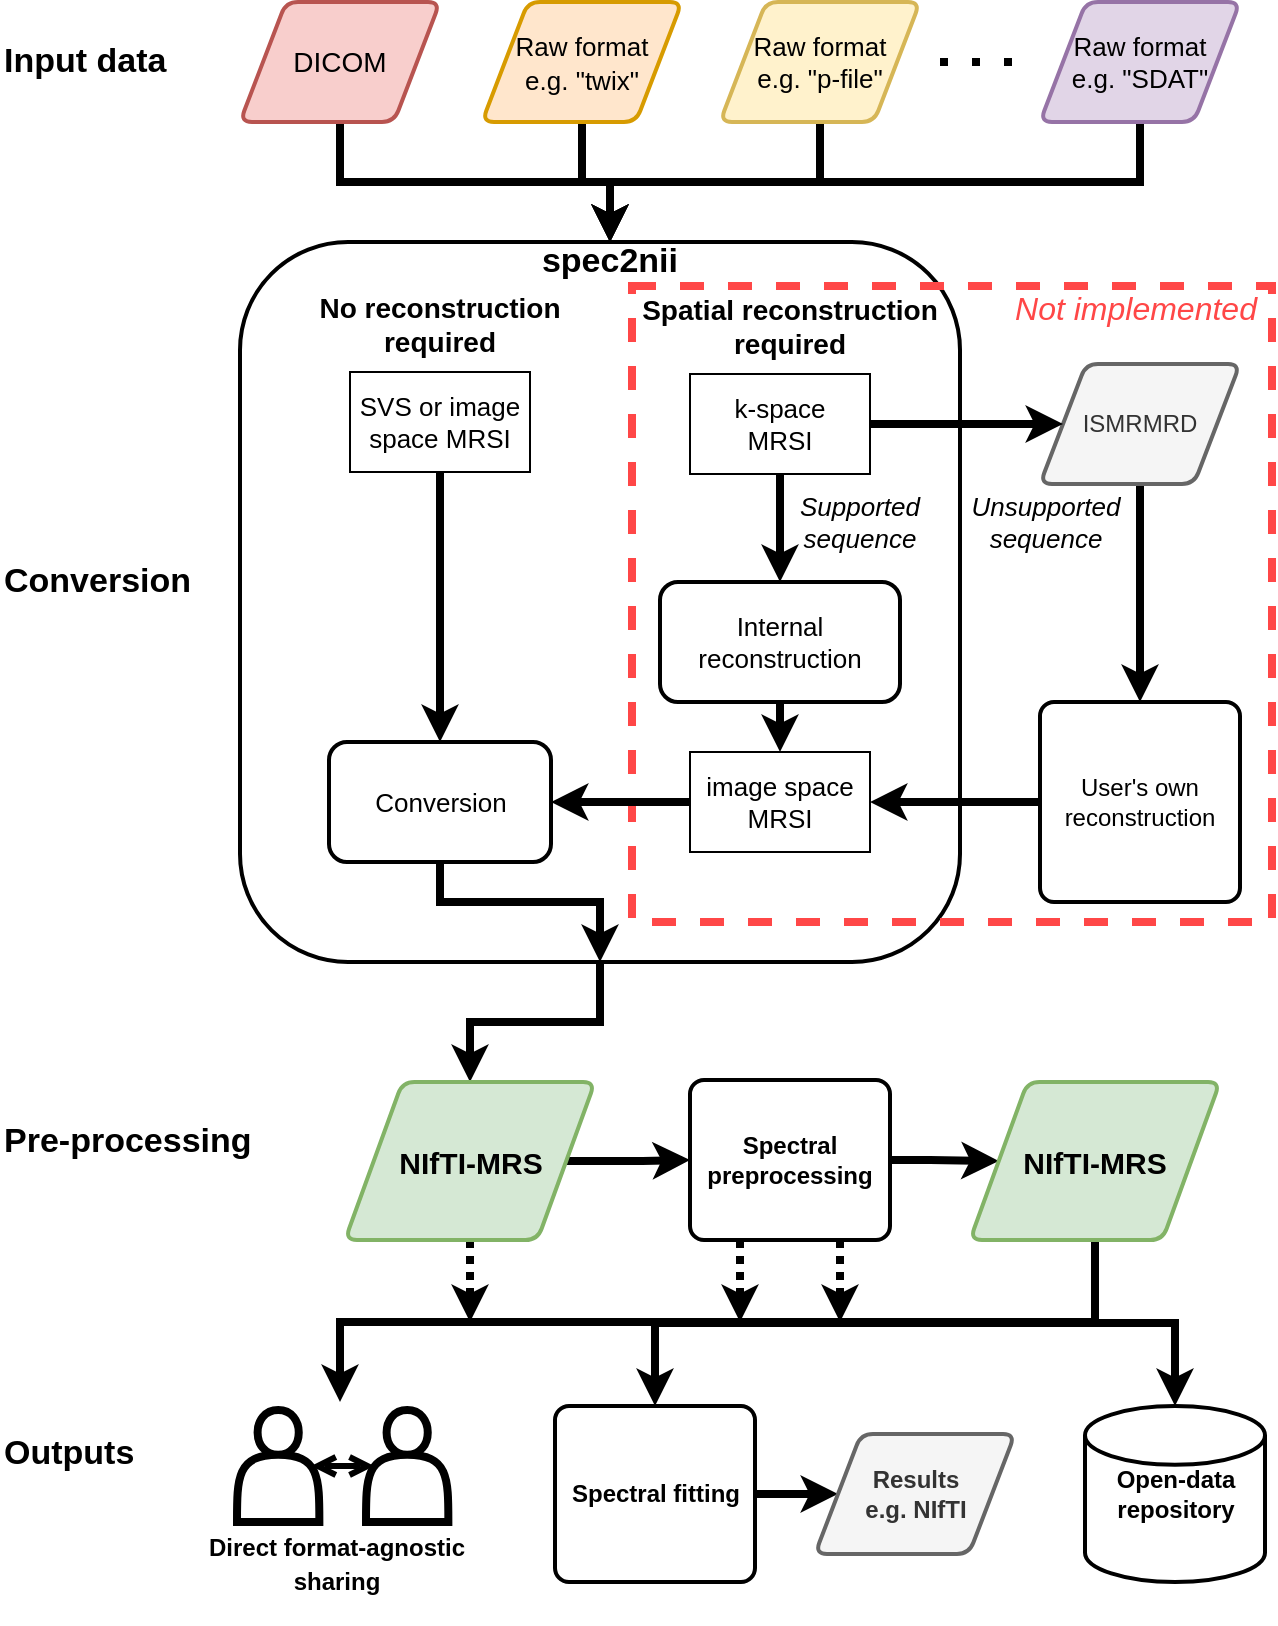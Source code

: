 <mxfile version="14.9.6" type="device"><diagram id="LvPQ56uz3J2UTYcXpbZM" name="Pipeline"><mxGraphModel dx="946" dy="615" grid="1" gridSize="10" guides="1" tooltips="1" connect="1" arrows="1" fold="1" page="1" pageScale="1" pageWidth="1169" pageHeight="827" math="0" shadow="0"><root><mxCell id="0"/><mxCell id="1" parent="0"/><mxCell id="C3MQzAKyUX1U7RvUU0R5-35" style="edgeStyle=orthogonalEdgeStyle;rounded=0;orthogonalLoop=1;jettySize=auto;html=1;exitX=0.5;exitY=1;exitDx=0;exitDy=0;strokeWidth=4;" parent="1" source="Zyc1vUEMkvaArHKFWosd-14" target="mDtBoQW-28oF1poUOZuv-18" edge="1"><mxGeometry relative="1" as="geometry"/></mxCell><mxCell id="Zyc1vUEMkvaArHKFWosd-14" value="" style="rounded=1;whiteSpace=wrap;html=1;strokeWidth=2;fillColor=#FFFFFF;fontSize=13;align=left;" parent="1" vertex="1"><mxGeometry x="200" y="180" width="360" height="360" as="geometry"/></mxCell><mxCell id="mDtBoQW-28oF1poUOZuv-33" value="&lt;p style=&quot;line-height: 70%&quot;&gt;&lt;/p&gt;&lt;h3&gt;&lt;br&gt;&lt;/h3&gt;&lt;div&gt;&lt;br&gt;&lt;/div&gt;&lt;div&gt;&lt;br&gt;&lt;/div&gt;&lt;div&gt;&lt;br&gt;&lt;/div&gt;&lt;div&gt;&lt;br&gt;&lt;/div&gt;&lt;div&gt;&lt;br&gt;&lt;/div&gt;&lt;div&gt;&lt;br&gt;&lt;/div&gt;&lt;div&gt;&lt;br&gt;&lt;/div&gt;&lt;div&gt;&lt;br&gt;&lt;/div&gt;&lt;p&gt;&lt;/p&gt;" style="rounded=0;whiteSpace=wrap;html=1;dashed=1;strokeWidth=4;align=left;fillColor=none;strokeColor=#FF4747;" parent="1" vertex="1"><mxGeometry x="396" y="202" width="320" height="318" as="geometry"/></mxCell><mxCell id="C3MQzAKyUX1U7RvUU0R5-30" style="edgeStyle=orthogonalEdgeStyle;rounded=0;orthogonalLoop=1;jettySize=auto;html=1;exitX=0.5;exitY=1;exitDx=0;exitDy=0;entryX=0.5;entryY=0;entryDx=0;entryDy=0;strokeWidth=4;" parent="1" source="mDtBoQW-28oF1poUOZuv-1" target="t_RwPbz3N-wWr6iaxX5n-1" edge="1"><mxGeometry relative="1" as="geometry"/></mxCell><mxCell id="mDtBoQW-28oF1poUOZuv-1" value="DICOM" style="shape=parallelogram;html=1;strokeWidth=2;perimeter=parallelogramPerimeter;whiteSpace=wrap;rounded=1;arcSize=12;size=0.23;fillColor=#f8cecc;strokeColor=#b85450;fontSize=14;" parent="1" vertex="1"><mxGeometry x="200" y="60" width="100" height="60" as="geometry"/></mxCell><mxCell id="C3MQzAKyUX1U7RvUU0R5-32" style="edgeStyle=orthogonalEdgeStyle;rounded=0;orthogonalLoop=1;jettySize=auto;html=1;exitX=0.5;exitY=1;exitDx=0;exitDy=0;entryX=0.5;entryY=0;entryDx=0;entryDy=0;strokeWidth=4;" parent="1" source="mDtBoQW-28oF1poUOZuv-2" target="t_RwPbz3N-wWr6iaxX5n-1" edge="1"><mxGeometry relative="1" as="geometry"/></mxCell><mxCell id="mDtBoQW-28oF1poUOZuv-2" value="&lt;font style=&quot;font-size: 13px&quot;&gt;Raw format&lt;br&gt;e.g. &quot;twix&quot;&lt;/font&gt;" style="shape=parallelogram;html=1;strokeWidth=2;perimeter=parallelogramPerimeter;whiteSpace=wrap;rounded=1;arcSize=12;size=0.23;fillColor=#ffe6cc;strokeColor=#d79b00;fontSize=14;" parent="1" vertex="1"><mxGeometry x="321" y="60" width="100" height="60" as="geometry"/></mxCell><mxCell id="C3MQzAKyUX1U7RvUU0R5-33" style="edgeStyle=orthogonalEdgeStyle;rounded=0;orthogonalLoop=1;jettySize=auto;html=1;exitX=0.5;exitY=1;exitDx=0;exitDy=0;entryX=0.5;entryY=0;entryDx=0;entryDy=0;strokeWidth=4;" parent="1" source="mDtBoQW-28oF1poUOZuv-3" target="t_RwPbz3N-wWr6iaxX5n-1" edge="1"><mxGeometry relative="1" as="geometry"/></mxCell><mxCell id="mDtBoQW-28oF1poUOZuv-3" value="&lt;font style=&quot;font-size: 13px&quot;&gt;Raw format&lt;br&gt;&lt;span&gt;e.g. &quot;p-file&quot;&lt;/span&gt;&lt;/font&gt;" style="shape=parallelogram;html=1;strokeWidth=2;perimeter=parallelogramPerimeter;whiteSpace=wrap;rounded=1;arcSize=12;size=0.23;fillColor=#fff2cc;strokeColor=#d6b656;" parent="1" vertex="1"><mxGeometry x="440" y="60" width="100" height="60" as="geometry"/></mxCell><mxCell id="C3MQzAKyUX1U7RvUU0R5-34" style="edgeStyle=orthogonalEdgeStyle;rounded=0;orthogonalLoop=1;jettySize=auto;html=1;exitX=0.5;exitY=1;exitDx=0;exitDy=0;entryX=0.5;entryY=0;entryDx=0;entryDy=0;strokeWidth=4;" parent="1" source="mDtBoQW-28oF1poUOZuv-4" target="t_RwPbz3N-wWr6iaxX5n-1" edge="1"><mxGeometry relative="1" as="geometry"/></mxCell><mxCell id="mDtBoQW-28oF1poUOZuv-4" value="&lt;span style=&quot;font-size: 13px;&quot;&gt;Raw format&lt;/span&gt;&lt;br style=&quot;font-size: 13px;&quot;&gt;&lt;span style=&quot;font-size: 13px;&quot;&gt;e.g. &quot;SDAT&quot;&lt;/span&gt;" style="shape=parallelogram;html=1;strokeWidth=2;perimeter=parallelogramPerimeter;whiteSpace=wrap;rounded=1;arcSize=12;size=0.23;fillColor=#e1d5e7;strokeColor=#9673a6;fontSize=13;" parent="1" vertex="1"><mxGeometry x="600" y="60" width="100" height="60" as="geometry"/></mxCell><mxCell id="mDtBoQW-28oF1poUOZuv-6" value="" style="endArrow=none;dashed=1;html=1;dashPattern=1 3;strokeWidth=4;" parent="1" edge="1"><mxGeometry width="50" height="50" relative="1" as="geometry"><mxPoint x="550" y="90" as="sourcePoint"/><mxPoint x="590" y="90" as="targetPoint"/></mxGeometry></mxCell><mxCell id="mDtBoQW-28oF1poUOZuv-24" style="edgeStyle=orthogonalEdgeStyle;rounded=0;orthogonalLoop=1;jettySize=auto;html=1;exitX=1;exitY=0.5;exitDx=0;exitDy=0;strokeWidth=4;entryX=0;entryY=0.5;entryDx=0;entryDy=0;" parent="1" source="mDtBoQW-28oF1poUOZuv-9" target="mDtBoQW-28oF1poUOZuv-23" edge="1"><mxGeometry relative="1" as="geometry"><mxPoint x="680" y="600" as="targetPoint"/></mxGeometry></mxCell><mxCell id="DUmzU6QZfe5AdubFp_4l-6" style="edgeStyle=orthogonalEdgeStyle;rounded=0;orthogonalLoop=1;jettySize=auto;html=1;exitX=0.25;exitY=1;exitDx=0;exitDy=0;dashed=1;startArrow=none;startFill=0;endArrow=classic;endFill=1;strokeWidth=4;dashPattern=1 1;" edge="1" parent="1" source="mDtBoQW-28oF1poUOZuv-9"><mxGeometry relative="1" as="geometry"><mxPoint x="450" y="720" as="targetPoint"/></mxGeometry></mxCell><mxCell id="DUmzU6QZfe5AdubFp_4l-7" style="edgeStyle=orthogonalEdgeStyle;rounded=0;orthogonalLoop=1;jettySize=auto;html=1;exitX=0.75;exitY=1;exitDx=0;exitDy=0;dashed=1;startArrow=none;startFill=0;endArrow=classic;endFill=1;strokeWidth=4;dashPattern=1 1;" edge="1" parent="1" source="mDtBoQW-28oF1poUOZuv-9"><mxGeometry relative="1" as="geometry"><mxPoint x="500" y="720" as="targetPoint"/></mxGeometry></mxCell><mxCell id="mDtBoQW-28oF1poUOZuv-9" value="&lt;b&gt;Spectral preprocessing&lt;/b&gt;" style="rounded=1;whiteSpace=wrap;html=1;absoluteArcSize=1;arcSize=14;strokeWidth=2;" parent="1" vertex="1"><mxGeometry x="425" y="599" width="100" height="80" as="geometry"/></mxCell><mxCell id="mDtBoQW-28oF1poUOZuv-20" style="edgeStyle=orthogonalEdgeStyle;rounded=0;orthogonalLoop=1;jettySize=auto;html=1;exitX=1;exitY=0.5;exitDx=0;exitDy=0;strokeWidth=4;" parent="1" source="mDtBoQW-28oF1poUOZuv-18" target="mDtBoQW-28oF1poUOZuv-9" edge="1"><mxGeometry relative="1" as="geometry"/></mxCell><mxCell id="DUmzU6QZfe5AdubFp_4l-5" style="edgeStyle=orthogonalEdgeStyle;rounded=0;orthogonalLoop=1;jettySize=auto;html=1;exitX=0.5;exitY=1;exitDx=0;exitDy=0;startArrow=none;startFill=0;endArrow=classic;endFill=1;strokeWidth=4;dashed=1;dashPattern=1 1;" edge="1" parent="1" source="mDtBoQW-28oF1poUOZuv-18"><mxGeometry relative="1" as="geometry"><mxPoint x="315" y="720" as="targetPoint"/></mxGeometry></mxCell><mxCell id="mDtBoQW-28oF1poUOZuv-18" value="&lt;b&gt;&lt;font style=&quot;font-size: 15px&quot;&gt;NIfTI-MRS&lt;/font&gt;&lt;/b&gt;" style="shape=parallelogram;html=1;strokeWidth=2;perimeter=parallelogramPerimeter;whiteSpace=wrap;rounded=1;arcSize=12;size=0.23;fillColor=#d5e8d4;strokeColor=#82b366;" parent="1" vertex="1"><mxGeometry x="252.5" y="600" width="125" height="79" as="geometry"/></mxCell><mxCell id="mDtBoQW-28oF1poUOZuv-41" style="edgeStyle=orthogonalEdgeStyle;rounded=0;orthogonalLoop=1;jettySize=auto;html=1;exitX=1;exitY=0.5;exitDx=0;exitDy=0;strokeWidth=4;" parent="1" source="mDtBoQW-28oF1poUOZuv-21" target="mDtBoQW-28oF1poUOZuv-39" edge="1"><mxGeometry relative="1" as="geometry"/></mxCell><mxCell id="mDtBoQW-28oF1poUOZuv-21" value="&lt;b&gt;Spectral fitting&lt;/b&gt;" style="rounded=1;whiteSpace=wrap;html=1;absoluteArcSize=1;arcSize=14;strokeWidth=2;" parent="1" vertex="1"><mxGeometry x="357.5" y="762" width="100" height="88" as="geometry"/></mxCell><mxCell id="C3MQzAKyUX1U7RvUU0R5-8" style="edgeStyle=orthogonalEdgeStyle;rounded=0;orthogonalLoop=1;jettySize=auto;html=1;exitX=0.5;exitY=1;exitDx=0;exitDy=0;strokeWidth=4;" parent="1" source="mDtBoQW-28oF1poUOZuv-23" edge="1"><mxGeometry relative="1" as="geometry"><mxPoint x="250" y="760" as="targetPoint"/><Array as="points"><mxPoint x="628" y="720"/><mxPoint x="250" y="720"/></Array></mxGeometry></mxCell><mxCell id="C3MQzAKyUX1U7RvUU0R5-9" style="edgeStyle=orthogonalEdgeStyle;rounded=0;orthogonalLoop=1;jettySize=auto;html=1;exitX=0.5;exitY=1;exitDx=0;exitDy=0;entryX=0.5;entryY=0;entryDx=0;entryDy=0;strokeWidth=4;" parent="1" source="mDtBoQW-28oF1poUOZuv-23" target="mDtBoQW-28oF1poUOZuv-21" edge="1"><mxGeometry relative="1" as="geometry"/></mxCell><mxCell id="C3MQzAKyUX1U7RvUU0R5-10" style="edgeStyle=orthogonalEdgeStyle;rounded=0;orthogonalLoop=1;jettySize=auto;html=1;exitX=0.5;exitY=1;exitDx=0;exitDy=0;entryX=0.5;entryY=0;entryDx=0;entryDy=0;entryPerimeter=0;strokeWidth=4;" parent="1" source="mDtBoQW-28oF1poUOZuv-23" target="mDtBoQW-28oF1poUOZuv-42" edge="1"><mxGeometry relative="1" as="geometry"/></mxCell><mxCell id="mDtBoQW-28oF1poUOZuv-23" value="&lt;b&gt;&lt;font style=&quot;font-size: 15px&quot;&gt;NIfTI-MRS&lt;/font&gt;&lt;/b&gt;" style="shape=parallelogram;html=1;strokeWidth=2;perimeter=parallelogramPerimeter;whiteSpace=wrap;rounded=1;arcSize=12;size=0.23;fillColor=#d5e8d4;strokeColor=#82b366;" parent="1" vertex="1"><mxGeometry x="565" y="600" width="125" height="79" as="geometry"/></mxCell><mxCell id="mDtBoQW-28oF1poUOZuv-30" style="edgeStyle=orthogonalEdgeStyle;rounded=0;orthogonalLoop=1;jettySize=auto;html=1;exitX=0.5;exitY=1;exitDx=0;exitDy=0;strokeWidth=4;" parent="1" source="mDtBoQW-28oF1poUOZuv-26" target="mDtBoQW-28oF1poUOZuv-28" edge="1"><mxGeometry relative="1" as="geometry"/></mxCell><mxCell id="mDtBoQW-28oF1poUOZuv-26" value="ISMRMRD" style="shape=parallelogram;html=1;strokeWidth=2;perimeter=parallelogramPerimeter;whiteSpace=wrap;rounded=1;arcSize=12;size=0.23;fillColor=#f5f5f5;strokeColor=#666666;fontColor=#333333;" parent="1" vertex="1"><mxGeometry x="600" y="241" width="100" height="60" as="geometry"/></mxCell><mxCell id="C3MQzAKyUX1U7RvUU0R5-29" style="edgeStyle=orthogonalEdgeStyle;rounded=0;orthogonalLoop=1;jettySize=auto;html=1;exitX=0;exitY=0.5;exitDx=0;exitDy=0;entryX=1;entryY=0.5;entryDx=0;entryDy=0;strokeWidth=4;" parent="1" source="mDtBoQW-28oF1poUOZuv-28" target="C3MQzAKyUX1U7RvUU0R5-17" edge="1"><mxGeometry relative="1" as="geometry"/></mxCell><mxCell id="mDtBoQW-28oF1poUOZuv-28" value="User's own reconstruction" style="rounded=1;whiteSpace=wrap;html=1;absoluteArcSize=1;arcSize=14;strokeWidth=2;" parent="1" vertex="1"><mxGeometry x="600" y="410" width="100" height="100" as="geometry"/></mxCell><mxCell id="mDtBoQW-28oF1poUOZuv-37" value="&lt;h3&gt;&lt;font style=&quot;font-size: 17px&quot;&gt;Input data&lt;/font&gt;&lt;/h3&gt;" style="text;html=1;strokeColor=none;fillColor=none;align=left;verticalAlign=middle;whiteSpace=wrap;rounded=0;dashed=1;fontSize=14;" parent="1" vertex="1"><mxGeometry x="80" y="80" width="110" height="20" as="geometry"/></mxCell><mxCell id="mDtBoQW-28oF1poUOZuv-39" value="&lt;b&gt;Results&lt;br&gt;e.g. NIfTI&lt;/b&gt;" style="shape=parallelogram;html=1;strokeWidth=2;perimeter=parallelogramPerimeter;whiteSpace=wrap;rounded=1;arcSize=12;size=0.23;fillColor=#f5f5f5;strokeColor=#666666;fontColor=#333333;" parent="1" vertex="1"><mxGeometry x="487.5" y="776" width="100" height="60" as="geometry"/></mxCell><mxCell id="mDtBoQW-28oF1poUOZuv-42" value="&lt;b&gt;Open-data repository&lt;/b&gt;" style="strokeWidth=2;html=1;shape=mxgraph.flowchart.database;whiteSpace=wrap;align=center;" parent="1" vertex="1"><mxGeometry x="622.5" y="762" width="90" height="88" as="geometry"/></mxCell><mxCell id="mDtBoQW-28oF1poUOZuv-47" value="&lt;h3&gt;&lt;font style=&quot;font-size: 12px&quot;&gt;Direct format-agnostic sharing&lt;/font&gt;&lt;/h3&gt;" style="text;html=1;strokeColor=none;fillColor=none;align=center;verticalAlign=middle;whiteSpace=wrap;rounded=0;dashed=1;" parent="1" vertex="1"><mxGeometry x="176" y="830" width="145" height="20" as="geometry"/></mxCell><mxCell id="C3MQzAKyUX1U7RvUU0R5-14" style="edgeStyle=orthogonalEdgeStyle;rounded=0;orthogonalLoop=1;jettySize=auto;html=1;exitX=0.5;exitY=1;exitDx=0;exitDy=0;strokeWidth=4;" parent="1" source="Zyc1vUEMkvaArHKFWosd-16" target="Zyc1vUEMkvaArHKFWosd-14" edge="1"><mxGeometry relative="1" as="geometry"/></mxCell><mxCell id="Zyc1vUEMkvaArHKFWosd-16" value="Conversion" style="rounded=1;whiteSpace=wrap;html=1;strokeWidth=2;fillColor=#FFFFFF;fontSize=13;align=center;" parent="1" vertex="1"><mxGeometry x="244.5" y="430" width="111" height="60" as="geometry"/></mxCell><mxCell id="C3MQzAKyUX1U7RvUU0R5-19" style="edgeStyle=orthogonalEdgeStyle;rounded=0;orthogonalLoop=1;jettySize=auto;html=1;exitX=0.5;exitY=1;exitDx=0;exitDy=0;entryX=0.5;entryY=0;entryDx=0;entryDy=0;strokeWidth=4;" parent="1" source="Zyc1vUEMkvaArHKFWosd-17" target="C3MQzAKyUX1U7RvUU0R5-17" edge="1"><mxGeometry relative="1" as="geometry"/></mxCell><mxCell id="Zyc1vUEMkvaArHKFWosd-17" value="Internal reconstruction" style="rounded=1;whiteSpace=wrap;html=1;strokeWidth=2;fillColor=#FFFFFF;fontSize=13;align=center;" parent="1" vertex="1"><mxGeometry x="410" y="350" width="120" height="60" as="geometry"/></mxCell><mxCell id="Zyc1vUEMkvaArHKFWosd-25" value="&lt;i&gt;Supported sequence&lt;/i&gt;" style="text;html=1;strokeColor=none;fillColor=none;align=center;verticalAlign=middle;whiteSpace=wrap;rounded=0;fontSize=13;" parent="1" vertex="1"><mxGeometry x="490" y="310" width="40" height="20" as="geometry"/></mxCell><mxCell id="t_RwPbz3N-wWr6iaxX5n-1" value="&lt;font size=&quot;1&quot;&gt;&lt;b style=&quot;font-size: 17px&quot;&gt;spec2nii&lt;/b&gt;&lt;/font&gt;" style="text;html=1;strokeColor=none;fillColor=none;align=center;verticalAlign=middle;whiteSpace=wrap;rounded=0;fontSize=13;labelBackgroundColor=none;" parent="1" vertex="1"><mxGeometry x="330" y="180" width="110" height="20" as="geometry"/></mxCell><mxCell id="C3MQzAKyUX1U7RvUU0R5-4" value="&lt;h3&gt;&lt;span style=&quot;font-size: 17px&quot;&gt;Conversion&lt;/span&gt;&lt;/h3&gt;" style="text;html=1;strokeColor=none;fillColor=none;align=left;verticalAlign=middle;whiteSpace=wrap;rounded=0;dashed=1;fontSize=14;" parent="1" vertex="1"><mxGeometry x="80" y="340" width="110" height="20" as="geometry"/></mxCell><mxCell id="C3MQzAKyUX1U7RvUU0R5-5" value="&lt;h3&gt;&lt;span style=&quot;font-size: 17px&quot;&gt;Outputs&lt;/span&gt;&lt;/h3&gt;" style="text;html=1;strokeColor=none;fillColor=none;align=left;verticalAlign=middle;whiteSpace=wrap;rounded=0;dashed=1;fontSize=14;" parent="1" vertex="1"><mxGeometry x="80" y="776" width="110" height="20" as="geometry"/></mxCell><mxCell id="C3MQzAKyUX1U7RvUU0R5-6" value="&lt;h3&gt;&lt;span style=&quot;font-size: 17px&quot;&gt;Pre-processing&lt;/span&gt;&lt;/h3&gt;" style="text;html=1;strokeColor=none;fillColor=none;align=left;verticalAlign=middle;whiteSpace=wrap;rounded=0;dashed=1;fontSize=14;" parent="1" vertex="1"><mxGeometry x="80" y="620" width="130" height="20" as="geometry"/></mxCell><mxCell id="C3MQzAKyUX1U7RvUU0R5-11" value="No reconstruction required" style="text;html=1;strokeColor=none;fillColor=none;align=center;verticalAlign=middle;whiteSpace=wrap;rounded=0;fontSize=14;fontStyle=1" parent="1" vertex="1"><mxGeometry x="236.25" y="196" width="127.5" height="50" as="geometry"/></mxCell><mxCell id="C3MQzAKyUX1U7RvUU0R5-12" value="Spatial reconstruction required" style="text;html=1;strokeColor=none;fillColor=none;align=center;verticalAlign=middle;whiteSpace=wrap;rounded=0;fontSize=14;fontStyle=1" parent="1" vertex="1"><mxGeometry x="400" y="197" width="150" height="50" as="geometry"/></mxCell><mxCell id="C3MQzAKyUX1U7RvUU0R5-18" style="edgeStyle=orthogonalEdgeStyle;rounded=0;orthogonalLoop=1;jettySize=auto;html=1;exitX=0;exitY=0.5;exitDx=0;exitDy=0;entryX=1;entryY=0.5;entryDx=0;entryDy=0;strokeWidth=4;" parent="1" source="C3MQzAKyUX1U7RvUU0R5-17" target="Zyc1vUEMkvaArHKFWosd-16" edge="1"><mxGeometry relative="1" as="geometry"/></mxCell><mxCell id="C3MQzAKyUX1U7RvUU0R5-17" value="&lt;span style=&quot;font-size: 13px&quot;&gt;image space &lt;br&gt;MRSI&lt;/span&gt;" style="rounded=0;whiteSpace=wrap;html=1;" parent="1" vertex="1"><mxGeometry x="425" y="435" width="90" height="50" as="geometry"/></mxCell><mxCell id="C3MQzAKyUX1U7RvUU0R5-21" style="edgeStyle=orthogonalEdgeStyle;rounded=0;orthogonalLoop=1;jettySize=auto;html=1;exitX=0.5;exitY=1;exitDx=0;exitDy=0;entryX=0.5;entryY=0;entryDx=0;entryDy=0;strokeWidth=4;" parent="1" source="C3MQzAKyUX1U7RvUU0R5-20" target="Zyc1vUEMkvaArHKFWosd-17" edge="1"><mxGeometry relative="1" as="geometry"/></mxCell><mxCell id="C3MQzAKyUX1U7RvUU0R5-28" style="edgeStyle=orthogonalEdgeStyle;rounded=0;orthogonalLoop=1;jettySize=auto;html=1;exitX=1;exitY=0.5;exitDx=0;exitDy=0;entryX=0;entryY=0.5;entryDx=0;entryDy=0;strokeWidth=4;" parent="1" source="C3MQzAKyUX1U7RvUU0R5-20" target="mDtBoQW-28oF1poUOZuv-26" edge="1"><mxGeometry relative="1" as="geometry"/></mxCell><mxCell id="C3MQzAKyUX1U7RvUU0R5-20" value="&lt;span style=&quot;font-size: 13px&quot;&gt;k-space &lt;br&gt;MRSI&lt;/span&gt;" style="rounded=0;whiteSpace=wrap;html=1;" parent="1" vertex="1"><mxGeometry x="425" y="246" width="90" height="50" as="geometry"/></mxCell><mxCell id="C3MQzAKyUX1U7RvUU0R5-26" style="edgeStyle=orthogonalEdgeStyle;rounded=0;orthogonalLoop=1;jettySize=auto;html=1;exitX=0.5;exitY=1;exitDx=0;exitDy=0;strokeWidth=4;" parent="1" source="C3MQzAKyUX1U7RvUU0R5-25" target="Zyc1vUEMkvaArHKFWosd-16" edge="1"><mxGeometry relative="1" as="geometry"/></mxCell><mxCell id="C3MQzAKyUX1U7RvUU0R5-25" value="&lt;span style=&quot;font-size: 13px&quot;&gt;SVS or image space MRSI&lt;/span&gt;" style="rounded=0;whiteSpace=wrap;html=1;" parent="1" vertex="1"><mxGeometry x="255" y="245" width="90" height="50" as="geometry"/></mxCell><mxCell id="C3MQzAKyUX1U7RvUU0R5-36" value="&lt;i style=&quot;font-size: 16px;&quot;&gt;&lt;font color=&quot;#ff4747&quot; style=&quot;font-size: 16px;&quot;&gt;Not implemented&lt;/font&gt;&lt;/i&gt;" style="text;html=1;strokeColor=none;fillColor=none;align=center;verticalAlign=middle;whiteSpace=wrap;rounded=0;fontSize=16;fontStyle=0" parent="1" vertex="1"><mxGeometry x="582.5" y="203" width="130" height="20" as="geometry"/></mxCell><mxCell id="C3MQzAKyUX1U7RvUU0R5-37" value="&lt;i&gt;Unsupported sequence&lt;/i&gt;" style="text;html=1;strokeColor=none;fillColor=none;align=center;verticalAlign=middle;whiteSpace=wrap;rounded=0;fontSize=13;" parent="1" vertex="1"><mxGeometry x="582.5" y="310" width="40" height="20" as="geometry"/></mxCell><mxCell id="DUmzU6QZfe5AdubFp_4l-1" value="" style="shape=actor;whiteSpace=wrap;html=1;strokeWidth=4;align=left;" vertex="1" parent="1"><mxGeometry x="263" y="764" width="41.18" height="56" as="geometry"/></mxCell><mxCell id="DUmzU6QZfe5AdubFp_4l-3" style="edgeStyle=orthogonalEdgeStyle;rounded=0;orthogonalLoop=1;jettySize=auto;html=1;exitX=0.9;exitY=0.5;exitDx=0;exitDy=0;exitPerimeter=0;entryX=0.1;entryY=0.5;entryDx=0;entryDy=0;entryPerimeter=0;startArrow=open;startFill=0;strokeWidth=3;endArrow=open;endFill=0;" edge="1" parent="1" source="DUmzU6QZfe5AdubFp_4l-2" target="DUmzU6QZfe5AdubFp_4l-1"><mxGeometry relative="1" as="geometry"/></mxCell><mxCell id="DUmzU6QZfe5AdubFp_4l-2" value="" style="shape=actor;whiteSpace=wrap;html=1;strokeWidth=4;align=left;" vertex="1" parent="1"><mxGeometry x="198.5" y="764" width="41.18" height="56" as="geometry"/></mxCell></root></mxGraphModel></diagram></mxfile>